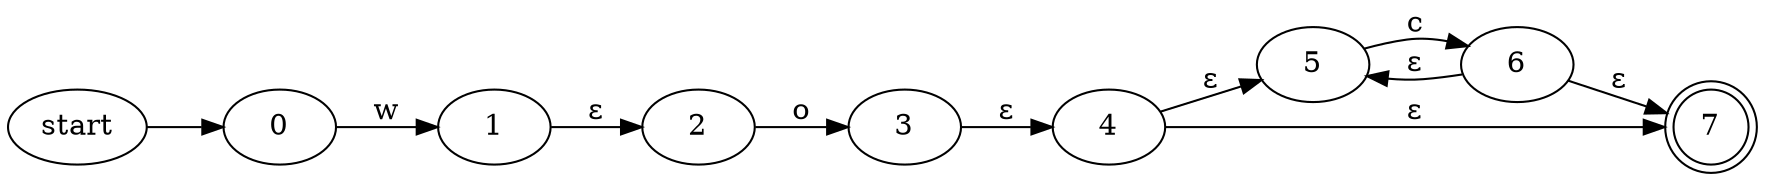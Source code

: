 digraph {
    rankdir=LR;
    0 [ label = "0" ]
    1 [ label = "1" ]
    2 [ label = "2" ]
    3 [ label = "3" ]
    4 [ label = "4" ]
    5 [ label = "5" ]
    6 [ label = "6" ]
    7 [ shape=doublecircle, label = "7" ]
    8 [ label = "start" ]
    0 -> 1 [ label = "w" ]
    1 -> 2 [ label = "ε" ]
    2 -> 3 [ label = "o" ]
    3 -> 4 [ label = "ε" ]
    4 -> 5 [ label = "ε" ]
    4 -> 7 [ label = "ε" ]
    5 -> 6 [ label = "c" ]
    6 -> 5 [ label = "ε" ]
    6 -> 7 [ label = "ε" ]
    8 -> 0 [ label = "" ]
}
